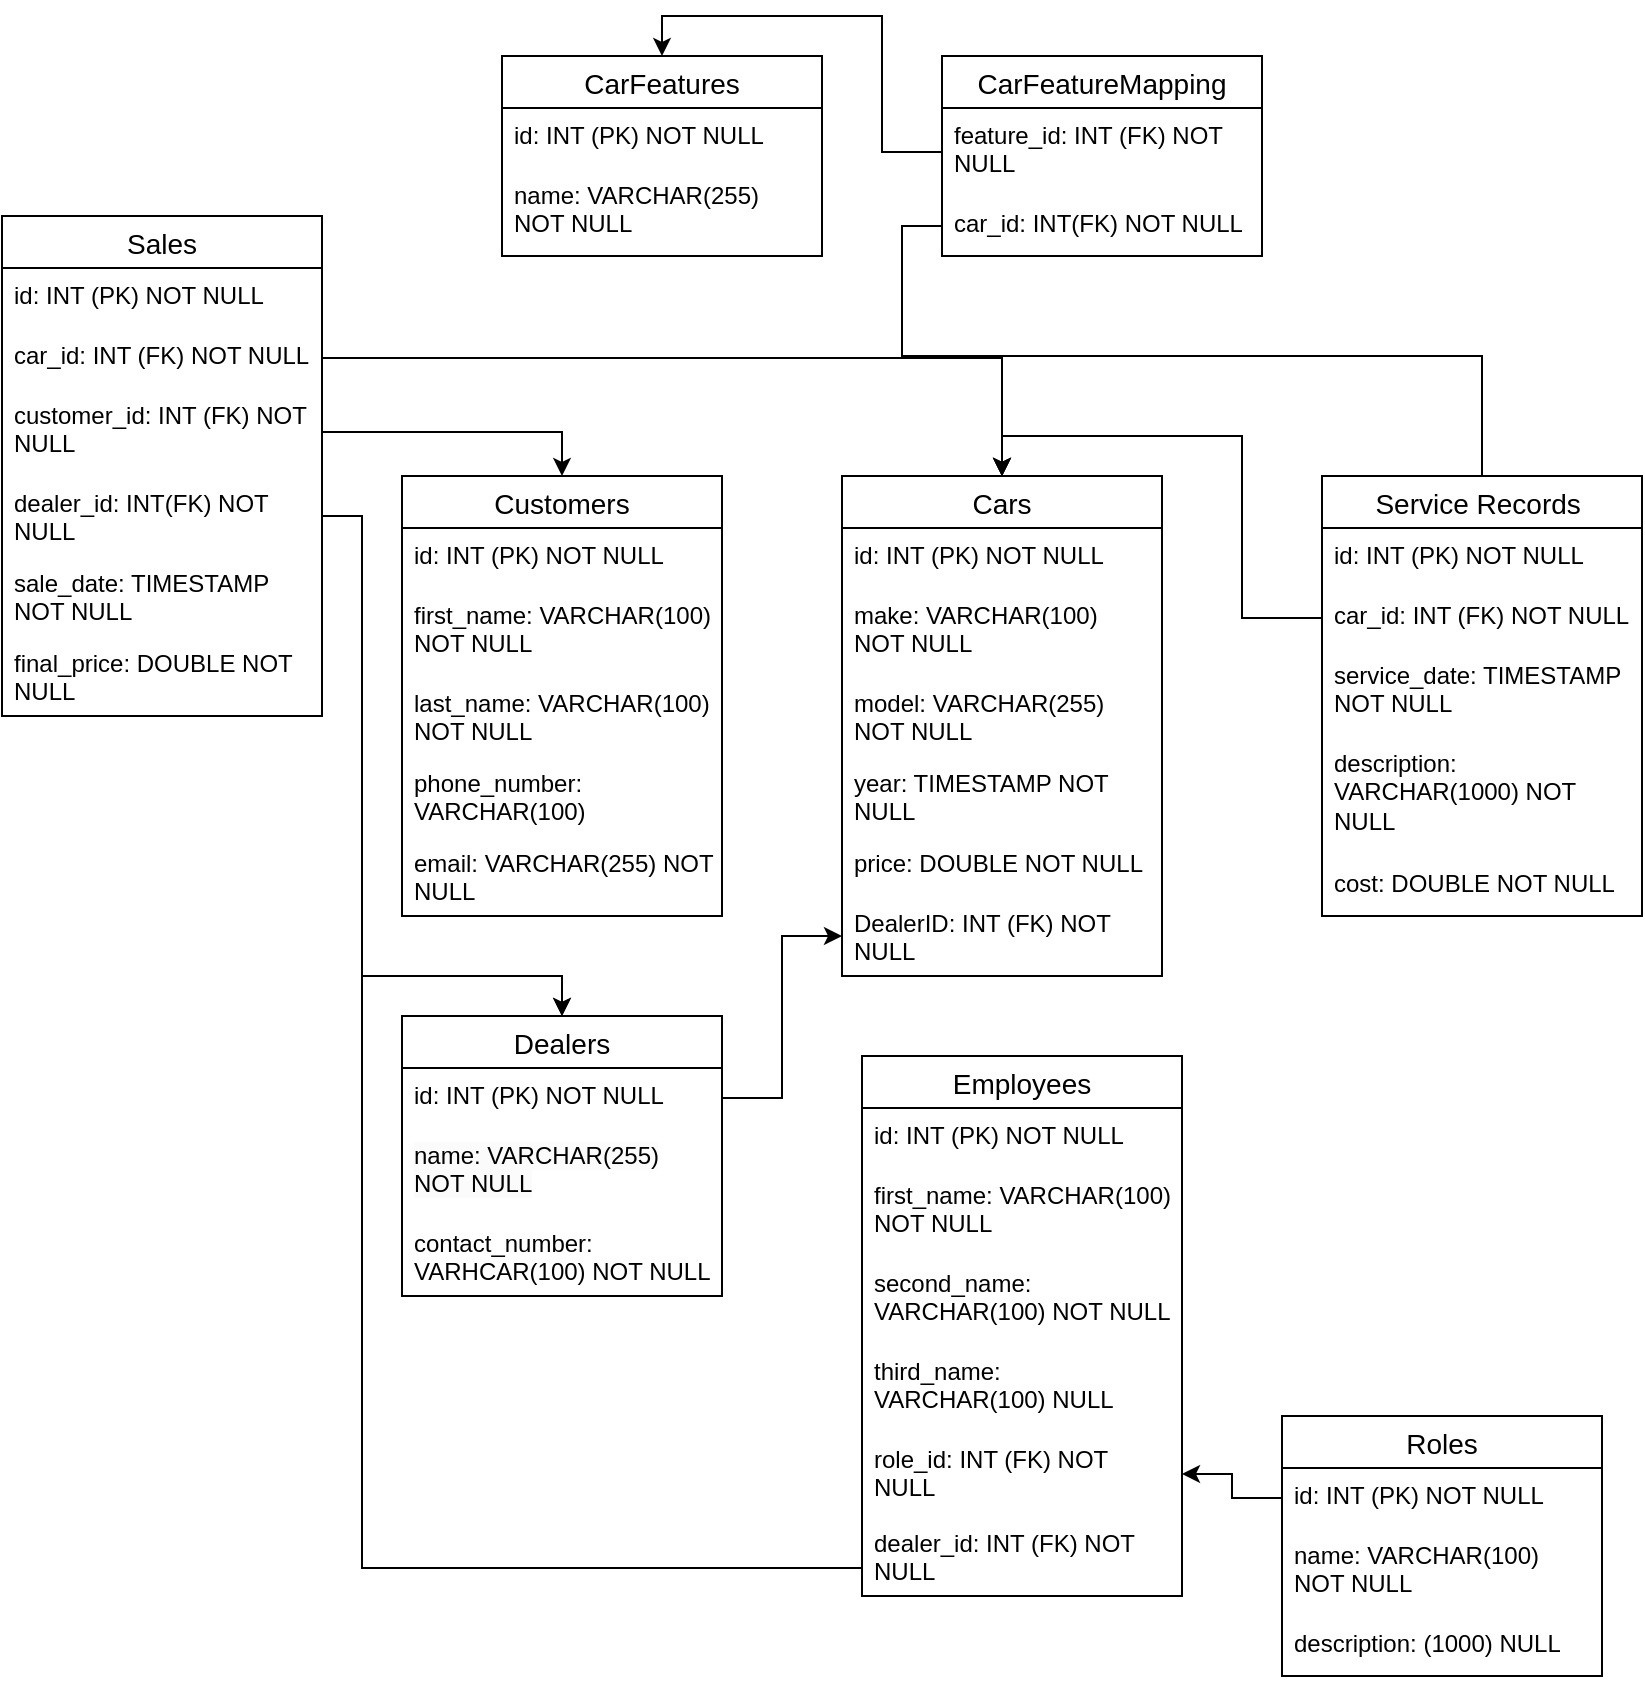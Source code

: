 <mxfile version="24.8.6">
  <diagram name="Страница — 1" id="jZaVeqQJ8_bZt-FV_xGt">
    <mxGraphModel dx="1746" dy="735" grid="1" gridSize="10" guides="1" tooltips="1" connect="1" arrows="1" fold="1" page="1" pageScale="1" pageWidth="827" pageHeight="1169" math="0" shadow="0">
      <root>
        <mxCell id="0" />
        <mxCell id="1" parent="0" />
        <mxCell id="mqI9q1lcvGOVk9eM3W5F-1" value="Dealers" style="swimlane;fontStyle=0;childLayout=stackLayout;horizontal=1;startSize=26;horizontalStack=0;resizeParent=1;resizeParentMax=0;resizeLast=0;collapsible=1;marginBottom=0;align=center;fontSize=14;" vertex="1" parent="1">
          <mxGeometry x="-150" y="670" width="160" height="140" as="geometry" />
        </mxCell>
        <mxCell id="mqI9q1lcvGOVk9eM3W5F-2" value="id: INT (PK) NOT NULL" style="text;strokeColor=none;fillColor=none;spacingLeft=4;spacingRight=4;overflow=hidden;rotatable=0;points=[[0,0.5],[1,0.5]];portConstraint=eastwest;fontSize=12;whiteSpace=wrap;html=1;" vertex="1" parent="mqI9q1lcvGOVk9eM3W5F-1">
          <mxGeometry y="26" width="160" height="30" as="geometry" />
        </mxCell>
        <mxCell id="mqI9q1lcvGOVk9eM3W5F-3" value="&lt;span style=&quot;color: rgb(0, 0, 0); font-family: Helvetica; font-size: 12px; font-style: normal; font-variant-ligatures: normal; font-variant-caps: normal; font-weight: 400; letter-spacing: normal; orphans: 2; text-align: left; text-indent: 0px; text-transform: none; widows: 2; word-spacing: 0px; -webkit-text-stroke-width: 0px; white-space: normal; background-color: rgb(251, 251, 251); text-decoration-thickness: initial; text-decoration-style: initial; text-decoration-color: initial; display: inline !important; float: none;&quot;&gt;name: VARCHAR(255) NOT NULL&lt;/span&gt;" style="text;strokeColor=none;fillColor=none;spacingLeft=4;spacingRight=4;overflow=hidden;rotatable=0;points=[[0,0.5],[1,0.5]];portConstraint=eastwest;fontSize=12;whiteSpace=wrap;html=1;" vertex="1" parent="mqI9q1lcvGOVk9eM3W5F-1">
          <mxGeometry y="56" width="160" height="44" as="geometry" />
        </mxCell>
        <mxCell id="mqI9q1lcvGOVk9eM3W5F-4" value="contact_number: VARHCAR(100) NOT NULL" style="text;strokeColor=none;fillColor=none;spacingLeft=4;spacingRight=4;overflow=hidden;rotatable=0;points=[[0,0.5],[1,0.5]];portConstraint=eastwest;fontSize=12;whiteSpace=wrap;html=1;" vertex="1" parent="mqI9q1lcvGOVk9eM3W5F-1">
          <mxGeometry y="100" width="160" height="40" as="geometry" />
        </mxCell>
        <mxCell id="mqI9q1lcvGOVk9eM3W5F-6" value="Cars" style="swimlane;fontStyle=0;childLayout=stackLayout;horizontal=1;startSize=26;horizontalStack=0;resizeParent=1;resizeParentMax=0;resizeLast=0;collapsible=1;marginBottom=0;align=center;fontSize=14;" vertex="1" parent="1">
          <mxGeometry x="70" y="400" width="160" height="250" as="geometry" />
        </mxCell>
        <mxCell id="mqI9q1lcvGOVk9eM3W5F-7" value="id: INT (PK) NOT NULL" style="text;strokeColor=none;fillColor=none;spacingLeft=4;spacingRight=4;overflow=hidden;rotatable=0;points=[[0,0.5],[1,0.5]];portConstraint=eastwest;fontSize=12;whiteSpace=wrap;html=1;" vertex="1" parent="mqI9q1lcvGOVk9eM3W5F-6">
          <mxGeometry y="26" width="160" height="30" as="geometry" />
        </mxCell>
        <mxCell id="mqI9q1lcvGOVk9eM3W5F-8" value="make: VARCHAR(100) NOT NULL" style="text;strokeColor=none;fillColor=none;spacingLeft=4;spacingRight=4;overflow=hidden;rotatable=0;points=[[0,0.5],[1,0.5]];portConstraint=eastwest;fontSize=12;whiteSpace=wrap;html=1;" vertex="1" parent="mqI9q1lcvGOVk9eM3W5F-6">
          <mxGeometry y="56" width="160" height="44" as="geometry" />
        </mxCell>
        <mxCell id="mqI9q1lcvGOVk9eM3W5F-9" value="model: VARCHAR(255) NOT NULL" style="text;strokeColor=none;fillColor=none;spacingLeft=4;spacingRight=4;overflow=hidden;rotatable=0;points=[[0,0.5],[1,0.5]];portConstraint=eastwest;fontSize=12;whiteSpace=wrap;html=1;" vertex="1" parent="mqI9q1lcvGOVk9eM3W5F-6">
          <mxGeometry y="100" width="160" height="40" as="geometry" />
        </mxCell>
        <mxCell id="mqI9q1lcvGOVk9eM3W5F-10" value="year: TIMESTAMP NOT NULL" style="text;strokeColor=none;fillColor=none;spacingLeft=4;spacingRight=4;overflow=hidden;rotatable=0;points=[[0,0.5],[1,0.5]];portConstraint=eastwest;fontSize=12;whiteSpace=wrap;html=1;" vertex="1" parent="mqI9q1lcvGOVk9eM3W5F-6">
          <mxGeometry y="140" width="160" height="40" as="geometry" />
        </mxCell>
        <mxCell id="mqI9q1lcvGOVk9eM3W5F-11" value="price: DOUBLE NOT NULL" style="text;strokeColor=none;fillColor=none;spacingLeft=4;spacingRight=4;overflow=hidden;rotatable=0;points=[[0,0.5],[1,0.5]];portConstraint=eastwest;fontSize=12;whiteSpace=wrap;html=1;" vertex="1" parent="mqI9q1lcvGOVk9eM3W5F-6">
          <mxGeometry y="180" width="160" height="30" as="geometry" />
        </mxCell>
        <mxCell id="mqI9q1lcvGOVk9eM3W5F-12" value="DealerID: INT (FK) NOT NULL" style="text;strokeColor=none;fillColor=none;spacingLeft=4;spacingRight=4;overflow=hidden;rotatable=0;points=[[0,0.5],[1,0.5]];portConstraint=eastwest;fontSize=12;whiteSpace=wrap;html=1;" vertex="1" parent="mqI9q1lcvGOVk9eM3W5F-6">
          <mxGeometry y="210" width="160" height="40" as="geometry" />
        </mxCell>
        <mxCell id="mqI9q1lcvGOVk9eM3W5F-13" style="edgeStyle=orthogonalEdgeStyle;rounded=0;orthogonalLoop=1;jettySize=auto;html=1;" edge="1" parent="1" source="mqI9q1lcvGOVk9eM3W5F-2" target="mqI9q1lcvGOVk9eM3W5F-12">
          <mxGeometry relative="1" as="geometry" />
        </mxCell>
        <mxCell id="mqI9q1lcvGOVk9eM3W5F-14" value="Customers" style="swimlane;fontStyle=0;childLayout=stackLayout;horizontal=1;startSize=26;horizontalStack=0;resizeParent=1;resizeParentMax=0;resizeLast=0;collapsible=1;marginBottom=0;align=center;fontSize=14;" vertex="1" parent="1">
          <mxGeometry x="-150" y="400" width="160" height="220" as="geometry" />
        </mxCell>
        <mxCell id="mqI9q1lcvGOVk9eM3W5F-15" value="id: INT (PK) NOT NULL" style="text;strokeColor=none;fillColor=none;spacingLeft=4;spacingRight=4;overflow=hidden;rotatable=0;points=[[0,0.5],[1,0.5]];portConstraint=eastwest;fontSize=12;whiteSpace=wrap;html=1;" vertex="1" parent="mqI9q1lcvGOVk9eM3W5F-14">
          <mxGeometry y="26" width="160" height="30" as="geometry" />
        </mxCell>
        <mxCell id="mqI9q1lcvGOVk9eM3W5F-16" value="first_name: VARCHAR(100) NOT NULL" style="text;strokeColor=none;fillColor=none;spacingLeft=4;spacingRight=4;overflow=hidden;rotatable=0;points=[[0,0.5],[1,0.5]];portConstraint=eastwest;fontSize=12;whiteSpace=wrap;html=1;" vertex="1" parent="mqI9q1lcvGOVk9eM3W5F-14">
          <mxGeometry y="56" width="160" height="44" as="geometry" />
        </mxCell>
        <mxCell id="mqI9q1lcvGOVk9eM3W5F-17" value="last_name: VARCHAR(100) NOT NULL" style="text;strokeColor=none;fillColor=none;spacingLeft=4;spacingRight=4;overflow=hidden;rotatable=0;points=[[0,0.5],[1,0.5]];portConstraint=eastwest;fontSize=12;whiteSpace=wrap;html=1;" vertex="1" parent="mqI9q1lcvGOVk9eM3W5F-14">
          <mxGeometry y="100" width="160" height="40" as="geometry" />
        </mxCell>
        <mxCell id="mqI9q1lcvGOVk9eM3W5F-18" value="phone_number: VARCHAR(100)" style="text;strokeColor=none;fillColor=none;spacingLeft=4;spacingRight=4;overflow=hidden;rotatable=0;points=[[0,0.5],[1,0.5]];portConstraint=eastwest;fontSize=12;whiteSpace=wrap;html=1;" vertex="1" parent="mqI9q1lcvGOVk9eM3W5F-14">
          <mxGeometry y="140" width="160" height="40" as="geometry" />
        </mxCell>
        <mxCell id="mqI9q1lcvGOVk9eM3W5F-19" value="email: VARCHAR(255) NOT NULL" style="text;strokeColor=none;fillColor=none;spacingLeft=4;spacingRight=4;overflow=hidden;rotatable=0;points=[[0,0.5],[1,0.5]];portConstraint=eastwest;fontSize=12;whiteSpace=wrap;html=1;" vertex="1" parent="mqI9q1lcvGOVk9eM3W5F-14">
          <mxGeometry y="180" width="160" height="40" as="geometry" />
        </mxCell>
        <mxCell id="mqI9q1lcvGOVk9eM3W5F-20" value="Sales" style="swimlane;fontStyle=0;childLayout=stackLayout;horizontal=1;startSize=26;horizontalStack=0;resizeParent=1;resizeParentMax=0;resizeLast=0;collapsible=1;marginBottom=0;align=center;fontSize=14;" vertex="1" parent="1">
          <mxGeometry x="-350" y="270" width="160" height="250" as="geometry" />
        </mxCell>
        <mxCell id="mqI9q1lcvGOVk9eM3W5F-21" value="id: INT (PK) NOT NULL" style="text;strokeColor=none;fillColor=none;spacingLeft=4;spacingRight=4;overflow=hidden;rotatable=0;points=[[0,0.5],[1,0.5]];portConstraint=eastwest;fontSize=12;whiteSpace=wrap;html=1;" vertex="1" parent="mqI9q1lcvGOVk9eM3W5F-20">
          <mxGeometry y="26" width="160" height="30" as="geometry" />
        </mxCell>
        <mxCell id="mqI9q1lcvGOVk9eM3W5F-22" value="car_id: INT (FK) NOT NULL" style="text;strokeColor=none;fillColor=none;spacingLeft=4;spacingRight=4;overflow=hidden;rotatable=0;points=[[0,0.5],[1,0.5]];portConstraint=eastwest;fontSize=12;whiteSpace=wrap;html=1;" vertex="1" parent="mqI9q1lcvGOVk9eM3W5F-20">
          <mxGeometry y="56" width="160" height="30" as="geometry" />
        </mxCell>
        <mxCell id="mqI9q1lcvGOVk9eM3W5F-23" value="customer_id: INT (FK) NOT NULL" style="text;strokeColor=none;fillColor=none;spacingLeft=4;spacingRight=4;overflow=hidden;rotatable=0;points=[[0,0.5],[1,0.5]];portConstraint=eastwest;fontSize=12;whiteSpace=wrap;html=1;" vertex="1" parent="mqI9q1lcvGOVk9eM3W5F-20">
          <mxGeometry y="86" width="160" height="44" as="geometry" />
        </mxCell>
        <mxCell id="mqI9q1lcvGOVk9eM3W5F-24" value="dealer_id: INT(FK) NOT NULL" style="text;strokeColor=none;fillColor=none;spacingLeft=4;spacingRight=4;overflow=hidden;rotatable=0;points=[[0,0.5],[1,0.5]];portConstraint=eastwest;fontSize=12;whiteSpace=wrap;html=1;" vertex="1" parent="mqI9q1lcvGOVk9eM3W5F-20">
          <mxGeometry y="130" width="160" height="40" as="geometry" />
        </mxCell>
        <mxCell id="mqI9q1lcvGOVk9eM3W5F-25" value="sale_date: TIMESTAMP NOT NULL" style="text;strokeColor=none;fillColor=none;spacingLeft=4;spacingRight=4;overflow=hidden;rotatable=0;points=[[0,0.5],[1,0.5]];portConstraint=eastwest;fontSize=12;whiteSpace=wrap;html=1;" vertex="1" parent="mqI9q1lcvGOVk9eM3W5F-20">
          <mxGeometry y="170" width="160" height="40" as="geometry" />
        </mxCell>
        <mxCell id="mqI9q1lcvGOVk9eM3W5F-26" value="final_price: DOUBLE NOT NULL" style="text;strokeColor=none;fillColor=none;spacingLeft=4;spacingRight=4;overflow=hidden;rotatable=0;points=[[0,0.5],[1,0.5]];portConstraint=eastwest;fontSize=12;whiteSpace=wrap;html=1;" vertex="1" parent="mqI9q1lcvGOVk9eM3W5F-20">
          <mxGeometry y="210" width="160" height="40" as="geometry" />
        </mxCell>
        <mxCell id="mqI9q1lcvGOVk9eM3W5F-27" style="edgeStyle=orthogonalEdgeStyle;rounded=0;orthogonalLoop=1;jettySize=auto;html=1;entryX=0.5;entryY=0;entryDx=0;entryDy=0;" edge="1" parent="1" source="mqI9q1lcvGOVk9eM3W5F-28" target="mqI9q1lcvGOVk9eM3W5F-6">
          <mxGeometry relative="1" as="geometry">
            <Array as="points">
              <mxPoint x="390" y="340" />
              <mxPoint x="150" y="340" />
            </Array>
          </mxGeometry>
        </mxCell>
        <mxCell id="mqI9q1lcvGOVk9eM3W5F-28" value="Service Records " style="swimlane;fontStyle=0;childLayout=stackLayout;horizontal=1;startSize=26;horizontalStack=0;resizeParent=1;resizeParentMax=0;resizeLast=0;collapsible=1;marginBottom=0;align=center;fontSize=14;" vertex="1" parent="1">
          <mxGeometry x="310" y="400" width="160" height="220" as="geometry" />
        </mxCell>
        <mxCell id="mqI9q1lcvGOVk9eM3W5F-29" value="id: INT (PK) NOT NULL" style="text;strokeColor=none;fillColor=none;spacingLeft=4;spacingRight=4;overflow=hidden;rotatable=0;points=[[0,0.5],[1,0.5]];portConstraint=eastwest;fontSize=12;whiteSpace=wrap;html=1;" vertex="1" parent="mqI9q1lcvGOVk9eM3W5F-28">
          <mxGeometry y="26" width="160" height="30" as="geometry" />
        </mxCell>
        <mxCell id="mqI9q1lcvGOVk9eM3W5F-30" value="car_id: INT (FK) NOT NULL" style="text;strokeColor=none;fillColor=none;spacingLeft=4;spacingRight=4;overflow=hidden;rotatable=0;points=[[0,0.5],[1,0.5]];portConstraint=eastwest;fontSize=12;whiteSpace=wrap;html=1;" vertex="1" parent="mqI9q1lcvGOVk9eM3W5F-28">
          <mxGeometry y="56" width="160" height="30" as="geometry" />
        </mxCell>
        <mxCell id="mqI9q1lcvGOVk9eM3W5F-31" value="service_date: TIMESTAMP NOT NULL" style="text;strokeColor=none;fillColor=none;spacingLeft=4;spacingRight=4;overflow=hidden;rotatable=0;points=[[0,0.5],[1,0.5]];portConstraint=eastwest;fontSize=12;whiteSpace=wrap;html=1;" vertex="1" parent="mqI9q1lcvGOVk9eM3W5F-28">
          <mxGeometry y="86" width="160" height="44" as="geometry" />
        </mxCell>
        <mxCell id="mqI9q1lcvGOVk9eM3W5F-32" value="description: VARCHAR(1000) NOT NULL" style="text;strokeColor=none;fillColor=none;spacingLeft=4;spacingRight=4;overflow=hidden;rotatable=0;points=[[0,0.5],[1,0.5]];portConstraint=eastwest;fontSize=12;whiteSpace=wrap;html=1;" vertex="1" parent="mqI9q1lcvGOVk9eM3W5F-28">
          <mxGeometry y="130" width="160" height="60" as="geometry" />
        </mxCell>
        <mxCell id="mqI9q1lcvGOVk9eM3W5F-33" value="cost: DOUBLE NOT NULL" style="text;strokeColor=none;fillColor=none;spacingLeft=4;spacingRight=4;overflow=hidden;rotatable=0;points=[[0,0.5],[1,0.5]];portConstraint=eastwest;fontSize=12;whiteSpace=wrap;html=1;" vertex="1" parent="mqI9q1lcvGOVk9eM3W5F-28">
          <mxGeometry y="190" width="160" height="30" as="geometry" />
        </mxCell>
        <mxCell id="mqI9q1lcvGOVk9eM3W5F-34" style="edgeStyle=orthogonalEdgeStyle;rounded=0;orthogonalLoop=1;jettySize=auto;html=1;" edge="1" parent="1" source="mqI9q1lcvGOVk9eM3W5F-22" target="mqI9q1lcvGOVk9eM3W5F-6">
          <mxGeometry relative="1" as="geometry" />
        </mxCell>
        <mxCell id="mqI9q1lcvGOVk9eM3W5F-35" style="edgeStyle=orthogonalEdgeStyle;rounded=0;orthogonalLoop=1;jettySize=auto;html=1;entryX=0.5;entryY=0;entryDx=0;entryDy=0;" edge="1" parent="1" source="mqI9q1lcvGOVk9eM3W5F-23" target="mqI9q1lcvGOVk9eM3W5F-14">
          <mxGeometry relative="1" as="geometry" />
        </mxCell>
        <mxCell id="mqI9q1lcvGOVk9eM3W5F-36" style="edgeStyle=orthogonalEdgeStyle;rounded=0;orthogonalLoop=1;jettySize=auto;html=1;" edge="1" parent="1" source="mqI9q1lcvGOVk9eM3W5F-24" target="mqI9q1lcvGOVk9eM3W5F-1">
          <mxGeometry relative="1" as="geometry">
            <Array as="points">
              <mxPoint x="-170" y="420" />
              <mxPoint x="-170" y="650" />
              <mxPoint x="-70" y="650" />
            </Array>
          </mxGeometry>
        </mxCell>
        <mxCell id="mqI9q1lcvGOVk9eM3W5F-37" value="Employees" style="swimlane;fontStyle=0;childLayout=stackLayout;horizontal=1;startSize=26;horizontalStack=0;resizeParent=1;resizeParentMax=0;resizeLast=0;collapsible=1;marginBottom=0;align=center;fontSize=14;" vertex="1" parent="1">
          <mxGeometry x="80" y="690" width="160" height="270" as="geometry" />
        </mxCell>
        <mxCell id="mqI9q1lcvGOVk9eM3W5F-38" value="id: INT (PK) NOT NULL" style="text;strokeColor=none;fillColor=none;spacingLeft=4;spacingRight=4;overflow=hidden;rotatable=0;points=[[0,0.5],[1,0.5]];portConstraint=eastwest;fontSize=12;whiteSpace=wrap;html=1;" vertex="1" parent="mqI9q1lcvGOVk9eM3W5F-37">
          <mxGeometry y="26" width="160" height="30" as="geometry" />
        </mxCell>
        <mxCell id="mqI9q1lcvGOVk9eM3W5F-39" value="first_name: VARCHAR(100) NOT NULL" style="text;strokeColor=none;fillColor=none;spacingLeft=4;spacingRight=4;overflow=hidden;rotatable=0;points=[[0,0.5],[1,0.5]];portConstraint=eastwest;fontSize=12;whiteSpace=wrap;html=1;" vertex="1" parent="mqI9q1lcvGOVk9eM3W5F-37">
          <mxGeometry y="56" width="160" height="44" as="geometry" />
        </mxCell>
        <mxCell id="mqI9q1lcvGOVk9eM3W5F-40" value="second_name: VARCHAR(100) NOT NULL" style="text;strokeColor=none;fillColor=none;spacingLeft=4;spacingRight=4;overflow=hidden;rotatable=0;points=[[0,0.5],[1,0.5]];portConstraint=eastwest;fontSize=12;whiteSpace=wrap;html=1;" vertex="1" parent="mqI9q1lcvGOVk9eM3W5F-37">
          <mxGeometry y="100" width="160" height="44" as="geometry" />
        </mxCell>
        <mxCell id="mqI9q1lcvGOVk9eM3W5F-41" value="third_name: VARCHAR(100) NULL" style="text;strokeColor=none;fillColor=none;spacingLeft=4;spacingRight=4;overflow=hidden;rotatable=0;points=[[0,0.5],[1,0.5]];portConstraint=eastwest;fontSize=12;whiteSpace=wrap;html=1;" vertex="1" parent="mqI9q1lcvGOVk9eM3W5F-37">
          <mxGeometry y="144" width="160" height="44" as="geometry" />
        </mxCell>
        <mxCell id="mqI9q1lcvGOVk9eM3W5F-42" value="role_id: INT (FK) NOT NULL" style="text;strokeColor=none;fillColor=none;spacingLeft=4;spacingRight=4;overflow=hidden;rotatable=0;points=[[0,0.5],[1,0.5]];portConstraint=eastwest;fontSize=12;whiteSpace=wrap;html=1;" vertex="1" parent="mqI9q1lcvGOVk9eM3W5F-37">
          <mxGeometry y="188" width="160" height="42" as="geometry" />
        </mxCell>
        <mxCell id="mqI9q1lcvGOVk9eM3W5F-43" value="dealer_id: INT (FK) NOT NULL" style="text;strokeColor=none;fillColor=none;spacingLeft=4;spacingRight=4;overflow=hidden;rotatable=0;points=[[0,0.5],[1,0.5]];portConstraint=eastwest;fontSize=12;whiteSpace=wrap;html=1;" vertex="1" parent="mqI9q1lcvGOVk9eM3W5F-37">
          <mxGeometry y="230" width="160" height="40" as="geometry" />
        </mxCell>
        <mxCell id="mqI9q1lcvGOVk9eM3W5F-44" value="Roles" style="swimlane;fontStyle=0;childLayout=stackLayout;horizontal=1;startSize=26;horizontalStack=0;resizeParent=1;resizeParentMax=0;resizeLast=0;collapsible=1;marginBottom=0;align=center;fontSize=14;" vertex="1" parent="1">
          <mxGeometry x="290" y="870" width="160" height="130" as="geometry" />
        </mxCell>
        <mxCell id="mqI9q1lcvGOVk9eM3W5F-45" value="id: INT (PK) NOT NULL" style="text;strokeColor=none;fillColor=none;spacingLeft=4;spacingRight=4;overflow=hidden;rotatable=0;points=[[0,0.5],[1,0.5]];portConstraint=eastwest;fontSize=12;whiteSpace=wrap;html=1;" vertex="1" parent="mqI9q1lcvGOVk9eM3W5F-44">
          <mxGeometry y="26" width="160" height="30" as="geometry" />
        </mxCell>
        <mxCell id="mqI9q1lcvGOVk9eM3W5F-46" value="name: VARCHAR(100) NOT NULL" style="text;strokeColor=none;fillColor=none;spacingLeft=4;spacingRight=4;overflow=hidden;rotatable=0;points=[[0,0.5],[1,0.5]];portConstraint=eastwest;fontSize=12;whiteSpace=wrap;html=1;" vertex="1" parent="mqI9q1lcvGOVk9eM3W5F-44">
          <mxGeometry y="56" width="160" height="44" as="geometry" />
        </mxCell>
        <mxCell id="mqI9q1lcvGOVk9eM3W5F-47" value="description: (1000) NULL" style="text;strokeColor=none;fillColor=none;spacingLeft=4;spacingRight=4;overflow=hidden;rotatable=0;points=[[0,0.5],[1,0.5]];portConstraint=eastwest;fontSize=12;whiteSpace=wrap;html=1;" vertex="1" parent="mqI9q1lcvGOVk9eM3W5F-44">
          <mxGeometry y="100" width="160" height="30" as="geometry" />
        </mxCell>
        <mxCell id="mqI9q1lcvGOVk9eM3W5F-48" style="edgeStyle=orthogonalEdgeStyle;rounded=0;orthogonalLoop=1;jettySize=auto;html=1;" edge="1" parent="1" source="mqI9q1lcvGOVk9eM3W5F-45" target="mqI9q1lcvGOVk9eM3W5F-42">
          <mxGeometry relative="1" as="geometry" />
        </mxCell>
        <mxCell id="mqI9q1lcvGOVk9eM3W5F-49" style="edgeStyle=orthogonalEdgeStyle;rounded=0;orthogonalLoop=1;jettySize=auto;html=1;entryX=0.5;entryY=0;entryDx=0;entryDy=0;" edge="1" parent="1" source="mqI9q1lcvGOVk9eM3W5F-43" target="mqI9q1lcvGOVk9eM3W5F-1">
          <mxGeometry relative="1" as="geometry">
            <mxPoint x="-160" y="710" as="targetPoint" />
            <Array as="points">
              <mxPoint x="-170" y="946" />
              <mxPoint x="-170" y="650" />
              <mxPoint x="-70" y="650" />
            </Array>
          </mxGeometry>
        </mxCell>
        <mxCell id="mqI9q1lcvGOVk9eM3W5F-50" value="CarFeatures" style="swimlane;fontStyle=0;childLayout=stackLayout;horizontal=1;startSize=26;horizontalStack=0;resizeParent=1;resizeParentMax=0;resizeLast=0;collapsible=1;marginBottom=0;align=center;fontSize=14;" vertex="1" parent="1">
          <mxGeometry x="-100" y="190" width="160" height="100" as="geometry" />
        </mxCell>
        <mxCell id="mqI9q1lcvGOVk9eM3W5F-51" value="id: INT (PK) NOT NULL" style="text;strokeColor=none;fillColor=none;spacingLeft=4;spacingRight=4;overflow=hidden;rotatable=0;points=[[0,0.5],[1,0.5]];portConstraint=eastwest;fontSize=12;whiteSpace=wrap;html=1;" vertex="1" parent="mqI9q1lcvGOVk9eM3W5F-50">
          <mxGeometry y="26" width="160" height="30" as="geometry" />
        </mxCell>
        <mxCell id="mqI9q1lcvGOVk9eM3W5F-52" value="name: VARCHAR(255) NOT NULL" style="text;strokeColor=none;fillColor=none;spacingLeft=4;spacingRight=4;overflow=hidden;rotatable=0;points=[[0,0.5],[1,0.5]];portConstraint=eastwest;fontSize=12;whiteSpace=wrap;html=1;" vertex="1" parent="mqI9q1lcvGOVk9eM3W5F-50">
          <mxGeometry y="56" width="160" height="44" as="geometry" />
        </mxCell>
        <mxCell id="mqI9q1lcvGOVk9eM3W5F-53" value="CarFeatureMapping" style="swimlane;fontStyle=0;childLayout=stackLayout;horizontal=1;startSize=26;horizontalStack=0;resizeParent=1;resizeParentMax=0;resizeLast=0;collapsible=1;marginBottom=0;align=center;fontSize=14;" vertex="1" parent="1">
          <mxGeometry x="120" y="190" width="160" height="100" as="geometry" />
        </mxCell>
        <mxCell id="mqI9q1lcvGOVk9eM3W5F-54" value="feature_id: INT (FK) NOT NULL" style="text;strokeColor=none;fillColor=none;spacingLeft=4;spacingRight=4;overflow=hidden;rotatable=0;points=[[0,0.5],[1,0.5]];portConstraint=eastwest;fontSize=12;whiteSpace=wrap;html=1;" vertex="1" parent="mqI9q1lcvGOVk9eM3W5F-53">
          <mxGeometry y="26" width="160" height="44" as="geometry" />
        </mxCell>
        <mxCell id="mqI9q1lcvGOVk9eM3W5F-55" value="car_id: INT(FK) NOT NULL" style="text;strokeColor=none;fillColor=none;spacingLeft=4;spacingRight=4;overflow=hidden;rotatable=0;points=[[0,0.5],[1,0.5]];portConstraint=eastwest;fontSize=12;whiteSpace=wrap;html=1;" vertex="1" parent="mqI9q1lcvGOVk9eM3W5F-53">
          <mxGeometry y="70" width="160" height="30" as="geometry" />
        </mxCell>
        <mxCell id="mqI9q1lcvGOVk9eM3W5F-56" style="edgeStyle=orthogonalEdgeStyle;rounded=0;orthogonalLoop=1;jettySize=auto;html=1;entryX=0.5;entryY=0;entryDx=0;entryDy=0;" edge="1" parent="1" source="mqI9q1lcvGOVk9eM3W5F-54" target="mqI9q1lcvGOVk9eM3W5F-50">
          <mxGeometry relative="1" as="geometry" />
        </mxCell>
        <mxCell id="mqI9q1lcvGOVk9eM3W5F-57" style="edgeStyle=orthogonalEdgeStyle;rounded=0;orthogonalLoop=1;jettySize=auto;html=1;entryX=0.5;entryY=0;entryDx=0;entryDy=0;" edge="1" parent="1" source="mqI9q1lcvGOVk9eM3W5F-55" target="mqI9q1lcvGOVk9eM3W5F-6">
          <mxGeometry relative="1" as="geometry">
            <Array as="points">
              <mxPoint x="100" y="275" />
              <mxPoint x="100" y="340" />
              <mxPoint x="150" y="340" />
            </Array>
          </mxGeometry>
        </mxCell>
        <mxCell id="mqI9q1lcvGOVk9eM3W5F-58" style="edgeStyle=orthogonalEdgeStyle;rounded=0;orthogonalLoop=1;jettySize=auto;html=1;entryX=0.5;entryY=0;entryDx=0;entryDy=0;" edge="1" parent="1" source="mqI9q1lcvGOVk9eM3W5F-30" target="mqI9q1lcvGOVk9eM3W5F-6">
          <mxGeometry relative="1" as="geometry" />
        </mxCell>
      </root>
    </mxGraphModel>
  </diagram>
</mxfile>

